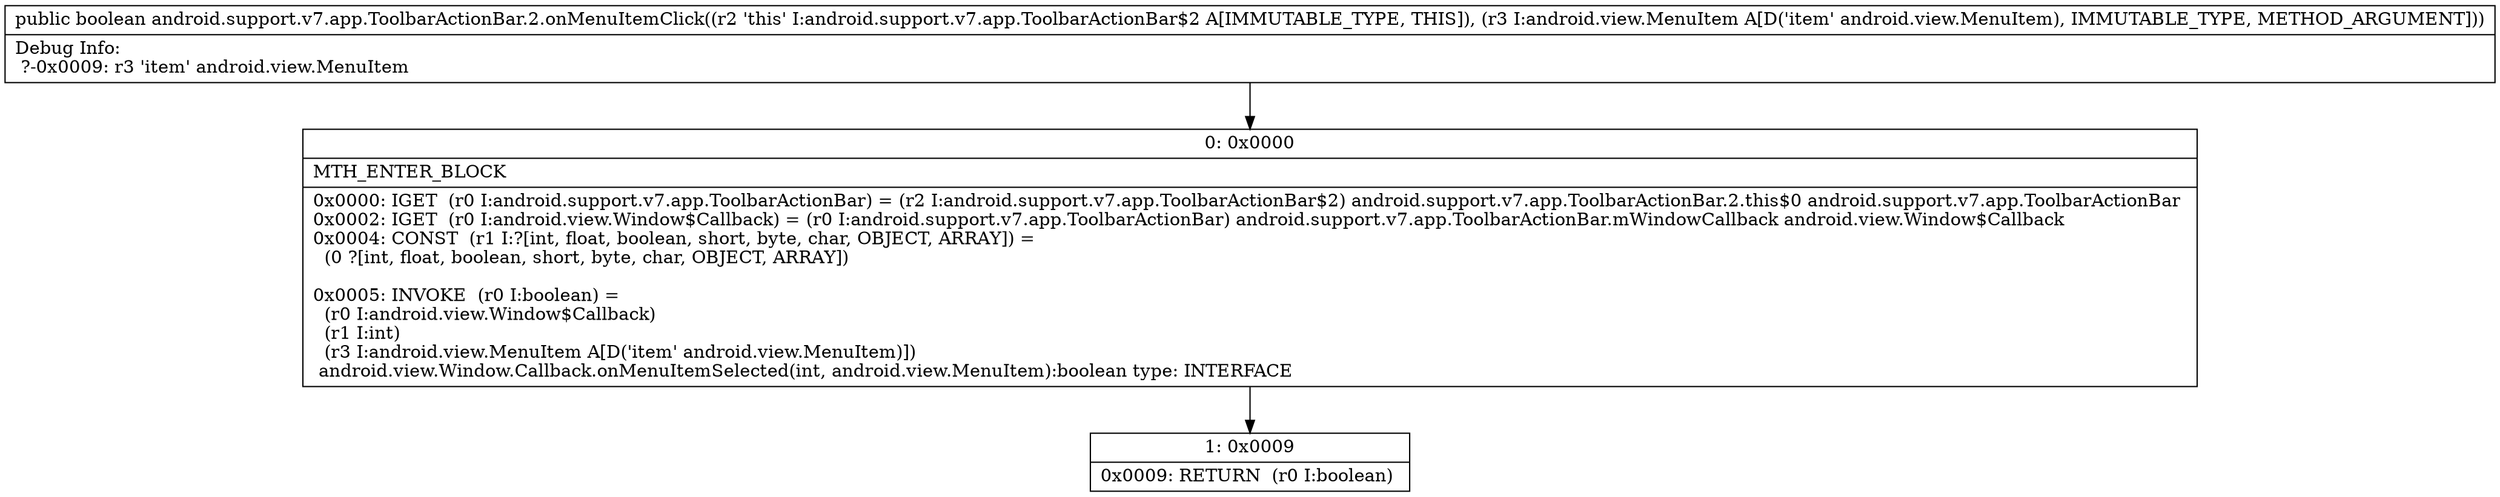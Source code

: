 digraph "CFG forandroid.support.v7.app.ToolbarActionBar.2.onMenuItemClick(Landroid\/view\/MenuItem;)Z" {
Node_0 [shape=record,label="{0\:\ 0x0000|MTH_ENTER_BLOCK\l|0x0000: IGET  (r0 I:android.support.v7.app.ToolbarActionBar) = (r2 I:android.support.v7.app.ToolbarActionBar$2) android.support.v7.app.ToolbarActionBar.2.this$0 android.support.v7.app.ToolbarActionBar \l0x0002: IGET  (r0 I:android.view.Window$Callback) = (r0 I:android.support.v7.app.ToolbarActionBar) android.support.v7.app.ToolbarActionBar.mWindowCallback android.view.Window$Callback \l0x0004: CONST  (r1 I:?[int, float, boolean, short, byte, char, OBJECT, ARRAY]) = \l  (0 ?[int, float, boolean, short, byte, char, OBJECT, ARRAY])\l \l0x0005: INVOKE  (r0 I:boolean) = \l  (r0 I:android.view.Window$Callback)\l  (r1 I:int)\l  (r3 I:android.view.MenuItem A[D('item' android.view.MenuItem)])\l android.view.Window.Callback.onMenuItemSelected(int, android.view.MenuItem):boolean type: INTERFACE \l}"];
Node_1 [shape=record,label="{1\:\ 0x0009|0x0009: RETURN  (r0 I:boolean) \l}"];
MethodNode[shape=record,label="{public boolean android.support.v7.app.ToolbarActionBar.2.onMenuItemClick((r2 'this' I:android.support.v7.app.ToolbarActionBar$2 A[IMMUTABLE_TYPE, THIS]), (r3 I:android.view.MenuItem A[D('item' android.view.MenuItem), IMMUTABLE_TYPE, METHOD_ARGUMENT]))  | Debug Info:\l  ?\-0x0009: r3 'item' android.view.MenuItem\l}"];
MethodNode -> Node_0;
Node_0 -> Node_1;
}

